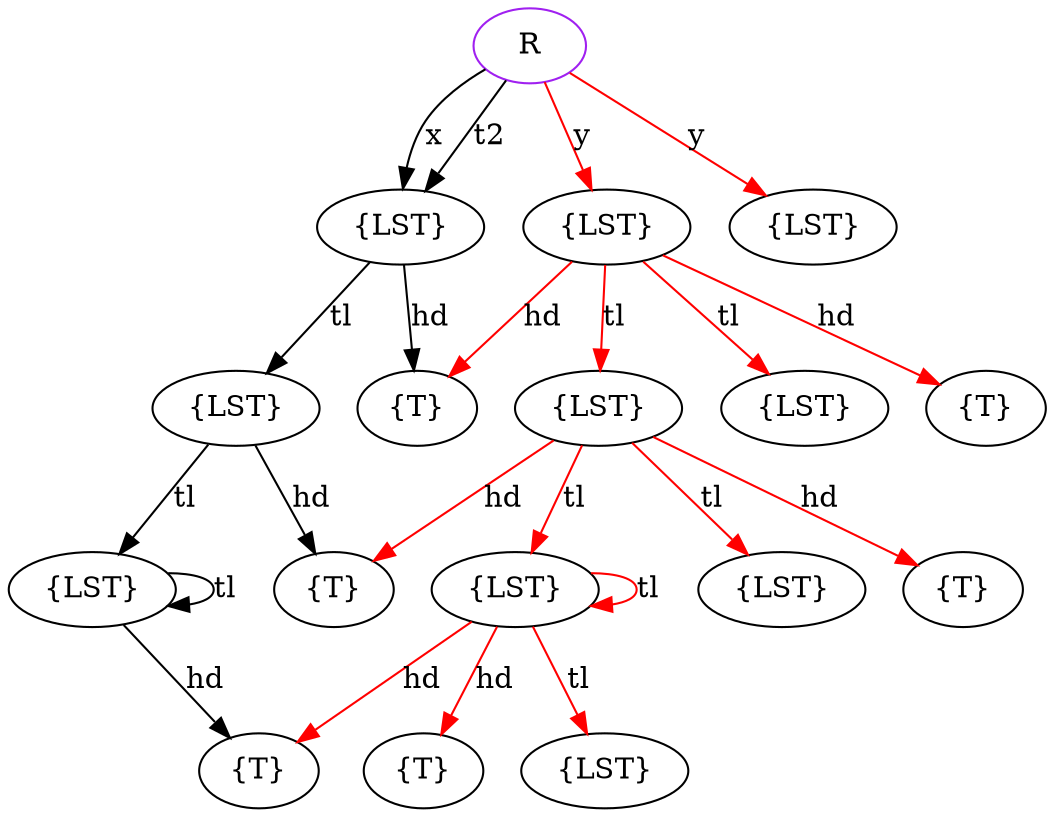digraph g {
	ratio = fill;
        b1->b3[label="x"]
b1->b3[label="t2"]
        b3->b4[label="hd"]
        b3->b5[label="tl"]
        b5->b6[label="hd"]
        b5->b7[label="tl"]
        b7->b8[label="hd"]
        b7->b7[label="tl"]
        b1->b9[color=red label="y"]
        b9->b4[color=red label="hd"]
        b9->b10[color=red label="hd"]
        b9->b11[color=red label="tl"]
        b11->b6[color=red label="hd"]
        b11->b12[color=red label="hd"]
        b11->b13[color=red label="tl"]
        b13->b8[color=red label="hd"]
        b13->b14[color=red label="hd"]
        b13->b15[color=red label="tl"]
        b13->b13[color=red label="tl"]
        b11->b16[color=red label="tl"]
        b9->b17[color=red label="tl"]
        b1->b18[color=red label="y"]
       b1[color=purple label="R"]
        b3[label="{LST}"]
        b4[label="{T}"]
        b5[label="{LST}"]
        b6[label="{T}"]
        b7[label="{LST}"]
        b8[label="{T}"]
        b9[ label="{LST}"]
        b10[label="{T}"]
        b11[label="{LST}"]
        b12[label="{T}"]
        b13[label="{LST}"]
        b14[label="{T}"]
        b15[label="{LST}"]
        b16[label="{LST}"]
        b17[label="{LST}"]
        b18[ label="{LST}"]
}